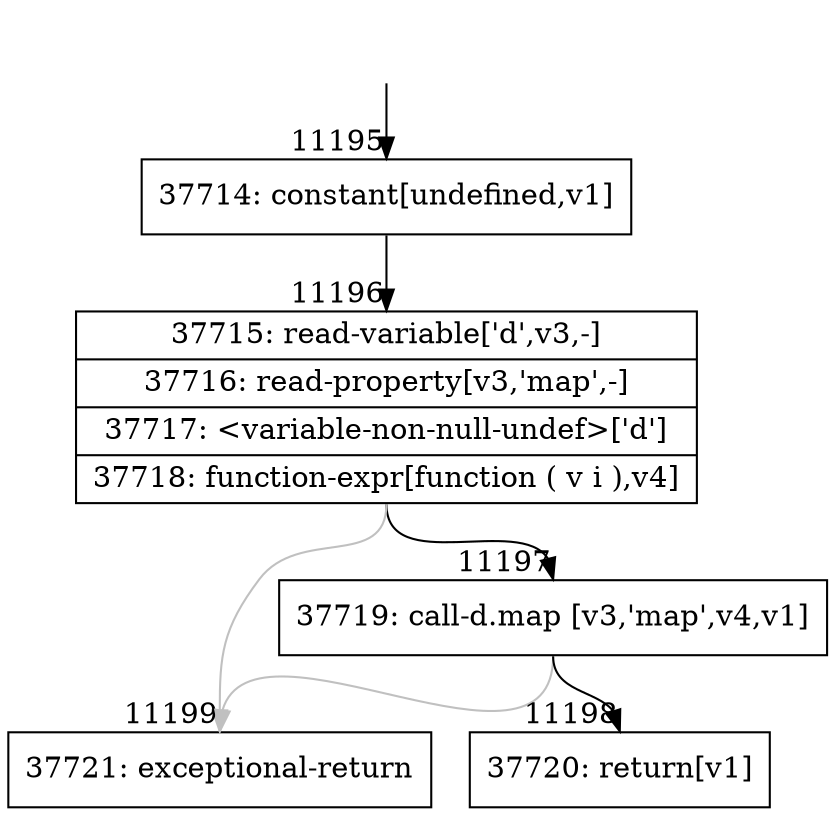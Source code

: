 digraph {
rankdir="TD"
BB_entry1032[shape=none,label=""];
BB_entry1032 -> BB11195 [tailport=s, headport=n, headlabel="    11195"]
BB11195 [shape=record label="{37714: constant[undefined,v1]}" ] 
BB11195 -> BB11196 [tailport=s, headport=n, headlabel="      11196"]
BB11196 [shape=record label="{37715: read-variable['d',v3,-]|37716: read-property[v3,'map',-]|37717: \<variable-non-null-undef\>['d']|37718: function-expr[function ( v i ),v4]}" ] 
BB11196 -> BB11197 [tailport=s, headport=n, headlabel="      11197"]
BB11196 -> BB11199 [tailport=s, headport=n, color=gray, headlabel="      11199"]
BB11197 [shape=record label="{37719: call-d.map [v3,'map',v4,v1]}" ] 
BB11197 -> BB11198 [tailport=s, headport=n, headlabel="      11198"]
BB11197 -> BB11199 [tailport=s, headport=n, color=gray]
BB11198 [shape=record label="{37720: return[v1]}" ] 
BB11199 [shape=record label="{37721: exceptional-return}" ] 
//#$~ 6659
}
